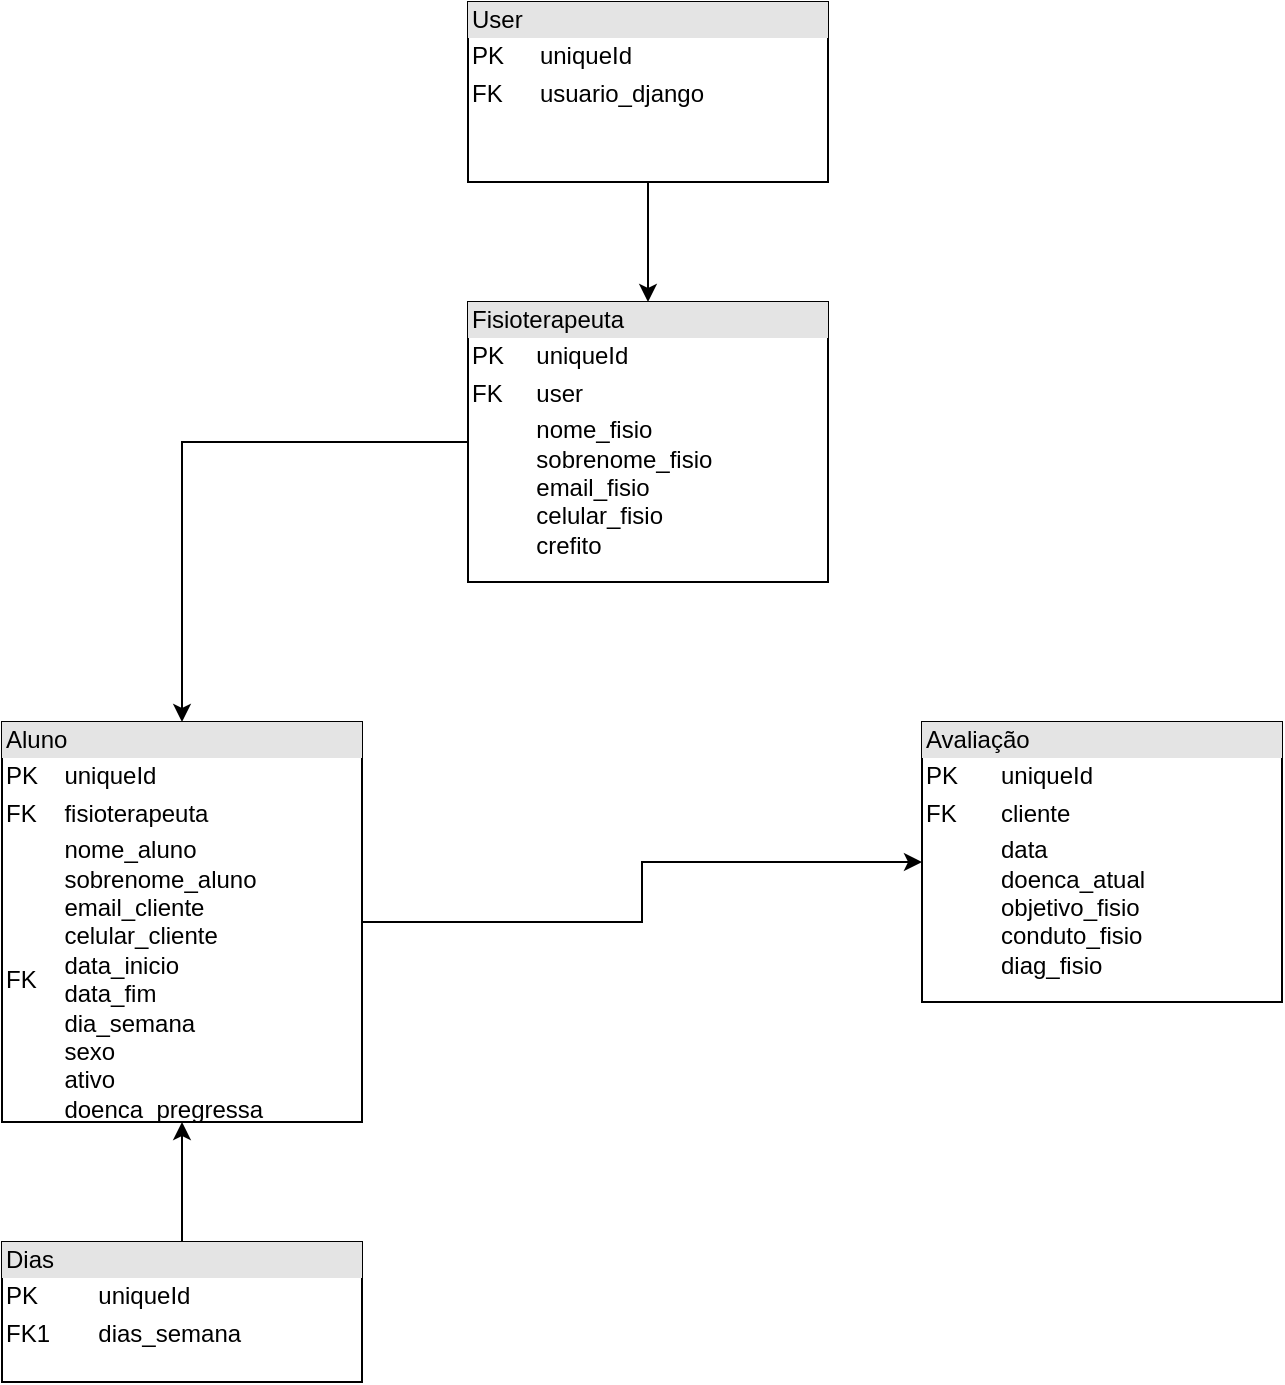 <mxfile version="10.5.8" type="github"><diagram id="nDYGK8x9tkQwzIwjUFnj" name="Page-1"><mxGraphModel dx="840" dy="484" grid="1" gridSize="10" guides="1" tooltips="1" connect="1" arrows="1" fold="1" page="1" pageScale="1" pageWidth="827" pageHeight="1169" math="0" shadow="0"><root><mxCell id="0"/><mxCell id="1" parent="0"/><mxCell id="VqPoFCjKW8d4wUanyqW0-3" style="edgeStyle=orthogonalEdgeStyle;rounded=0;orthogonalLoop=1;jettySize=auto;html=1;entryX=0.5;entryY=0;entryDx=0;entryDy=0;" edge="1" parent="1" source="VqPoFCjKW8d4wUanyqW0-1" target="VqPoFCjKW8d4wUanyqW0-2"><mxGeometry relative="1" as="geometry"/></mxCell><mxCell id="VqPoFCjKW8d4wUanyqW0-1" value="&lt;div style=&quot;box-sizing: border-box ; width: 100% ; background: #e4e4e4 ; padding: 2px&quot;&gt;User&lt;/div&gt;&lt;table style=&quot;width: 100% ; font-size: 1em&quot; cellpadding=&quot;2&quot; cellspacing=&quot;0&quot;&gt;&lt;tbody&gt;&lt;tr&gt;&lt;td&gt;PK&lt;/td&gt;&lt;td&gt;uniqueId&lt;/td&gt;&lt;/tr&gt;&lt;tr&gt;&lt;td&gt;FK&lt;/td&gt;&lt;td&gt;usuario_django&lt;/td&gt;&lt;/tr&gt;&lt;tr&gt;&lt;td&gt;&lt;/td&gt;&lt;td&gt;&lt;br&gt;&lt;/td&gt;&lt;/tr&gt;&lt;/tbody&gt;&lt;/table&gt;" style="verticalAlign=top;align=left;overflow=fill;html=1;" vertex="1" parent="1"><mxGeometry x="323" y="70" width="180" height="90" as="geometry"/></mxCell><mxCell id="VqPoFCjKW8d4wUanyqW0-5" style="edgeStyle=orthogonalEdgeStyle;rounded=0;orthogonalLoop=1;jettySize=auto;html=1;entryX=0.5;entryY=0;entryDx=0;entryDy=0;" edge="1" parent="1" source="VqPoFCjKW8d4wUanyqW0-2" target="VqPoFCjKW8d4wUanyqW0-4"><mxGeometry relative="1" as="geometry"/></mxCell><mxCell id="VqPoFCjKW8d4wUanyqW0-2" value="&lt;div style=&quot;box-sizing: border-box ; width: 100% ; background: #e4e4e4 ; padding: 2px&quot;&gt;Fisioterapeuta&lt;/div&gt;&lt;table style=&quot;width: 100% ; font-size: 1em&quot; cellpadding=&quot;2&quot; cellspacing=&quot;0&quot;&gt;&lt;tbody&gt;&lt;tr&gt;&lt;td&gt;PK&lt;/td&gt;&lt;td&gt;uniqueId&lt;/td&gt;&lt;/tr&gt;&lt;tr&gt;&lt;td&gt;FK&lt;/td&gt;&lt;td&gt;user&lt;/td&gt;&lt;/tr&gt;&lt;tr&gt;&lt;td&gt;&lt;/td&gt;&lt;td&gt;nome_fisio&lt;br&gt;sobrenome_fisio&lt;br&gt;email_fisio&lt;br&gt;celular_fisio&lt;br&gt;crefito&lt;/td&gt;&lt;/tr&gt;&lt;/tbody&gt;&lt;/table&gt;" style="verticalAlign=top;align=left;overflow=fill;html=1;" vertex="1" parent="1"><mxGeometry x="323" y="220" width="180" height="140" as="geometry"/></mxCell><mxCell id="VqPoFCjKW8d4wUanyqW0-7" style="edgeStyle=orthogonalEdgeStyle;rounded=0;orthogonalLoop=1;jettySize=auto;html=1;entryX=0;entryY=0.5;entryDx=0;entryDy=0;" edge="1" parent="1" source="VqPoFCjKW8d4wUanyqW0-4" target="VqPoFCjKW8d4wUanyqW0-6"><mxGeometry relative="1" as="geometry"/></mxCell><mxCell id="VqPoFCjKW8d4wUanyqW0-4" value="&lt;div style=&quot;box-sizing: border-box ; width: 100% ; background: #e4e4e4 ; padding: 2px&quot;&gt;Aluno&lt;/div&gt;&lt;table style=&quot;width: 100% ; font-size: 1em&quot; cellpadding=&quot;2&quot; cellspacing=&quot;0&quot;&gt;&lt;tbody&gt;&lt;tr&gt;&lt;td&gt;PK&lt;/td&gt;&lt;td&gt;uniqueId&lt;/td&gt;&lt;/tr&gt;&lt;tr&gt;&lt;td&gt;FK&lt;/td&gt;&lt;td&gt;fisioterapeuta&lt;/td&gt;&lt;/tr&gt;&lt;tr&gt;&lt;td&gt;FK&lt;/td&gt;&lt;td&gt;nome_aluno&lt;br&gt;sobrenome_aluno&lt;br&gt;email_cliente&lt;br&gt;celular_cliente&lt;br&gt;data_inicio&lt;br&gt;data_fim&lt;br&gt;dia_semana&lt;br&gt;sexo&lt;br&gt;ativo&lt;br&gt;doenca_pregressa&lt;/td&gt;&lt;/tr&gt;&lt;/tbody&gt;&lt;/table&gt;" style="verticalAlign=top;align=left;overflow=fill;html=1;" vertex="1" parent="1"><mxGeometry x="90" y="430" width="180" height="200" as="geometry"/></mxCell><mxCell id="VqPoFCjKW8d4wUanyqW0-6" value="&lt;div style=&quot;box-sizing: border-box ; width: 100% ; background: #e4e4e4 ; padding: 2px&quot;&gt;Avaliação&lt;/div&gt;&lt;table style=&quot;width: 100% ; font-size: 1em&quot; cellpadding=&quot;2&quot; cellspacing=&quot;0&quot;&gt;&lt;tbody&gt;&lt;tr&gt;&lt;td&gt;PK&lt;/td&gt;&lt;td&gt;uniqueId&lt;/td&gt;&lt;/tr&gt;&lt;tr&gt;&lt;td&gt;FK&lt;/td&gt;&lt;td&gt;cliente&lt;/td&gt;&lt;/tr&gt;&lt;tr&gt;&lt;td&gt;&lt;/td&gt;&lt;td&gt;data&lt;br&gt;doenca_atual&lt;br&gt;objetivo_fisio&lt;br&gt;conduto_fisio&lt;br&gt;diag_fisio&lt;/td&gt;&lt;/tr&gt;&lt;/tbody&gt;&lt;/table&gt;" style="verticalAlign=top;align=left;overflow=fill;html=1;" vertex="1" parent="1"><mxGeometry x="550" y="430" width="180" height="140" as="geometry"/></mxCell><mxCell id="VqPoFCjKW8d4wUanyqW0-9" style="edgeStyle=orthogonalEdgeStyle;rounded=0;orthogonalLoop=1;jettySize=auto;html=1;entryX=0.5;entryY=1;entryDx=0;entryDy=0;" edge="1" parent="1" source="VqPoFCjKW8d4wUanyqW0-8" target="VqPoFCjKW8d4wUanyqW0-4"><mxGeometry relative="1" as="geometry"/></mxCell><mxCell id="VqPoFCjKW8d4wUanyqW0-8" value="&lt;div style=&quot;box-sizing: border-box ; width: 100% ; background: #e4e4e4 ; padding: 2px&quot;&gt;Dias&lt;/div&gt;&lt;table style=&quot;width: 100% ; font-size: 1em&quot; cellpadding=&quot;2&quot; cellspacing=&quot;0&quot;&gt;&lt;tbody&gt;&lt;tr&gt;&lt;td&gt;PK&lt;/td&gt;&lt;td&gt;uniqueId&lt;/td&gt;&lt;/tr&gt;&lt;tr&gt;&lt;td&gt;FK1&lt;/td&gt;&lt;td&gt;dias_semana&lt;/td&gt;&lt;/tr&gt;&lt;tr&gt;&lt;td&gt;&lt;/td&gt;&lt;td&gt;&lt;/td&gt;&lt;/tr&gt;&lt;/tbody&gt;&lt;/table&gt;&lt;br&gt;" style="verticalAlign=top;align=left;overflow=fill;html=1;" vertex="1" parent="1"><mxGeometry x="90" y="690" width="180" height="70" as="geometry"/></mxCell></root></mxGraphModel></diagram></mxfile>